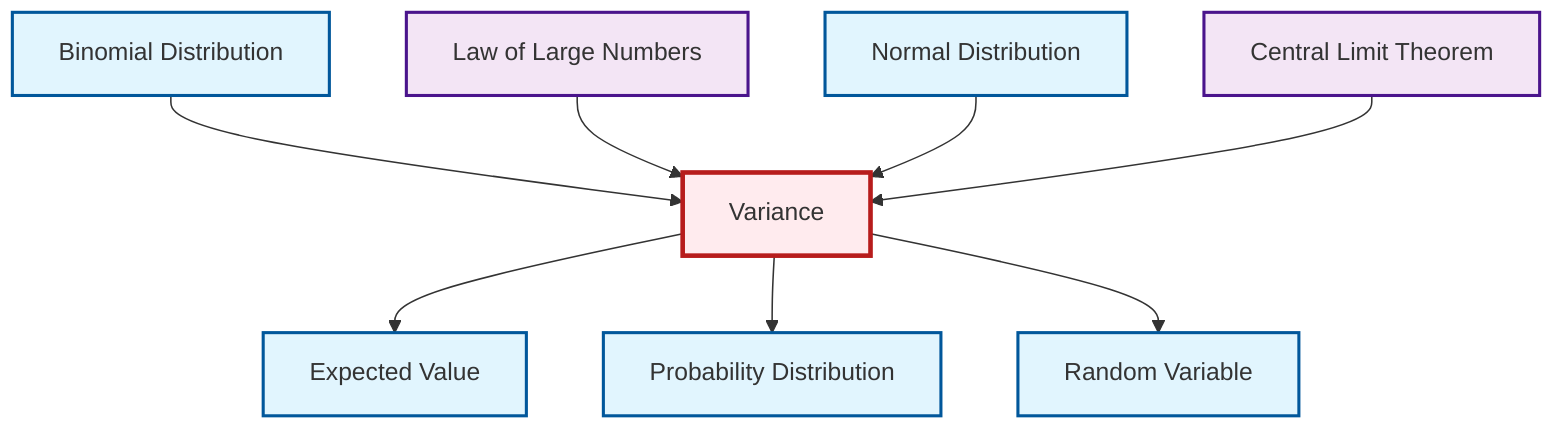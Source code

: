 graph TD
    classDef definition fill:#e1f5fe,stroke:#01579b,stroke-width:2px
    classDef theorem fill:#f3e5f5,stroke:#4a148c,stroke-width:2px
    classDef axiom fill:#fff3e0,stroke:#e65100,stroke-width:2px
    classDef example fill:#e8f5e9,stroke:#1b5e20,stroke-width:2px
    classDef current fill:#ffebee,stroke:#b71c1c,stroke-width:3px
    def-variance["Variance"]:::definition
    def-random-variable["Random Variable"]:::definition
    thm-central-limit["Central Limit Theorem"]:::theorem
    def-expectation["Expected Value"]:::definition
    def-probability-distribution["Probability Distribution"]:::definition
    def-normal-distribution["Normal Distribution"]:::definition
    def-binomial-distribution["Binomial Distribution"]:::definition
    thm-law-of-large-numbers["Law of Large Numbers"]:::theorem
    def-variance --> def-expectation
    def-binomial-distribution --> def-variance
    def-variance --> def-probability-distribution
    thm-law-of-large-numbers --> def-variance
    def-normal-distribution --> def-variance
    def-variance --> def-random-variable
    thm-central-limit --> def-variance
    class def-variance current